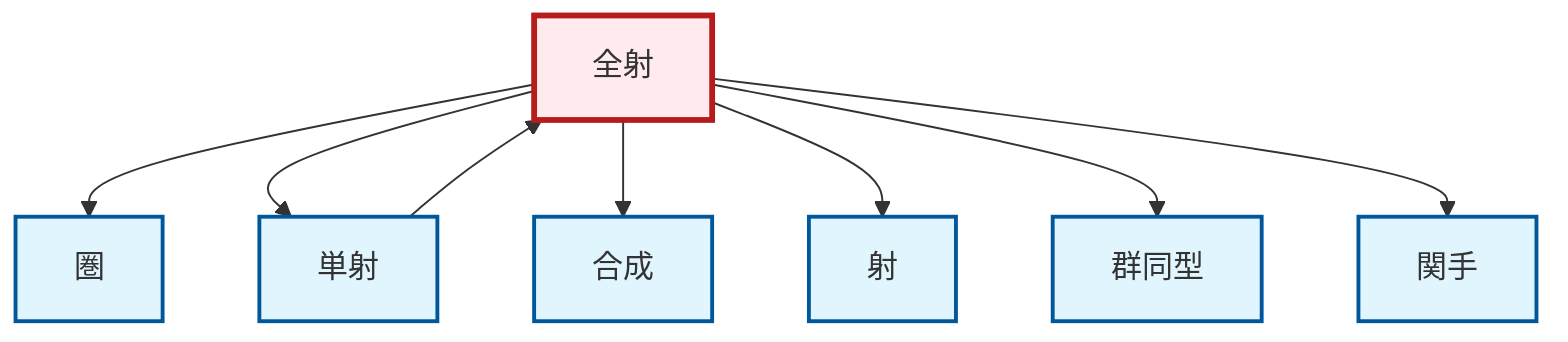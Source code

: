 graph TD
    classDef definition fill:#e1f5fe,stroke:#01579b,stroke-width:2px
    classDef theorem fill:#f3e5f5,stroke:#4a148c,stroke-width:2px
    classDef axiom fill:#fff3e0,stroke:#e65100,stroke-width:2px
    classDef example fill:#e8f5e9,stroke:#1b5e20,stroke-width:2px
    classDef current fill:#ffebee,stroke:#b71c1c,stroke-width:3px
    def-category["圏"]:::definition
    def-functor["関手"]:::definition
    def-epimorphism["全射"]:::definition
    def-composition["合成"]:::definition
    def-isomorphism["群同型"]:::definition
    def-morphism["射"]:::definition
    def-monomorphism["単射"]:::definition
    def-monomorphism --> def-epimorphism
    def-epimorphism --> def-category
    def-epimorphism --> def-monomorphism
    def-epimorphism --> def-composition
    def-epimorphism --> def-morphism
    def-epimorphism --> def-isomorphism
    def-epimorphism --> def-functor
    class def-epimorphism current